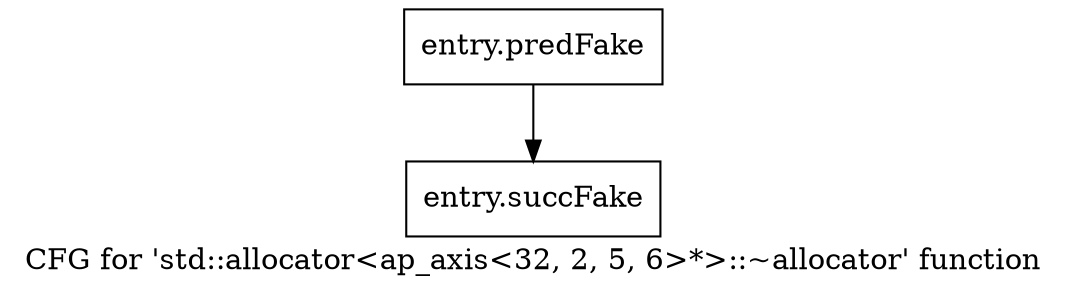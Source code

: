 digraph "CFG for 'std::allocator\<ap_axis\<32, 2, 5, 6\>*\>::~allocator' function" {
	label="CFG for 'std::allocator\<ap_axis\<32, 2, 5, 6\>*\>::~allocator' function";

	Node0x47b18b0 [shape=record,filename="",linenumber="",label="{entry.predFake}"];
	Node0x47b18b0 -> Node0x47ac1d0[ callList="" memoryops="" filename="/proj/xbuilds/2019.2_0801_1/installs/lin64/Vivado/HEAD/tps/lnx64/gcc-6.2.0/lib/gcc/x86_64-pc-linux-gnu/6.2.0/../../../../include/c++/6.2.0/bits/allocator.h"];
	Node0x47ac1d0 [shape=record,filename="/proj/xbuilds/2019.2_0801_1/installs/lin64/Vivado/HEAD/tps/lnx64/gcc-6.2.0/lib/gcc/x86_64-pc-linux-gnu/6.2.0/../../../../include/c++/6.2.0/bits/allocator.h",linenumber="126",label="{entry.succFake}"];
}
